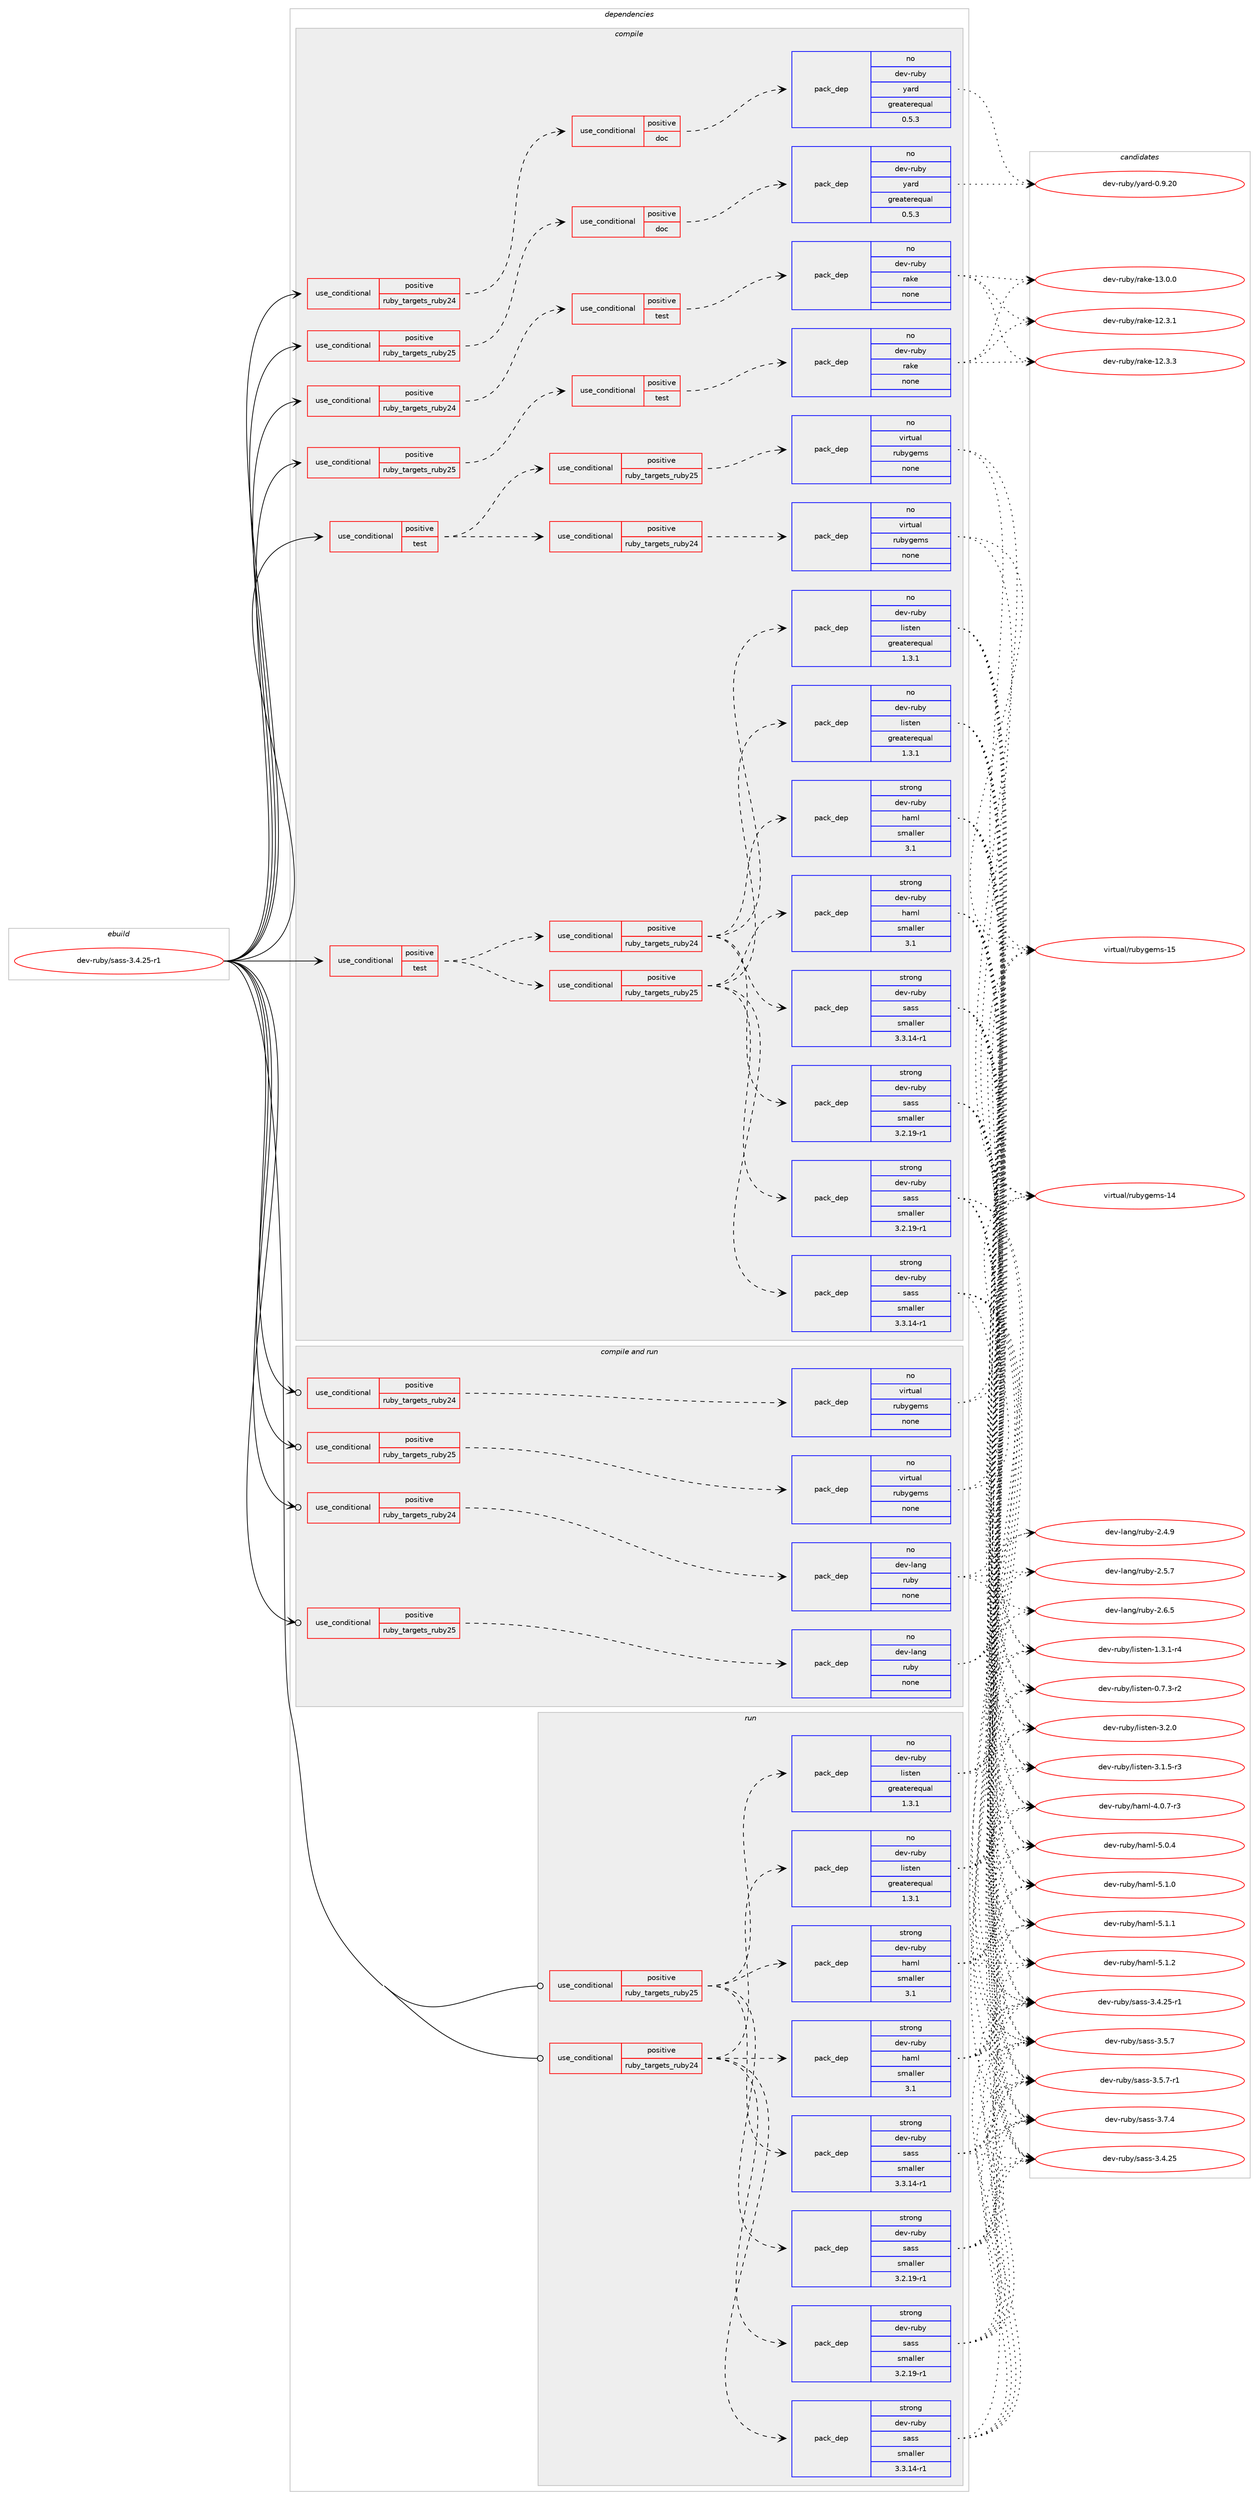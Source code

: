 digraph prolog {

# *************
# Graph options
# *************

newrank=true;
concentrate=true;
compound=true;
graph [rankdir=LR,fontname=Helvetica,fontsize=10,ranksep=1.5];#, ranksep=2.5, nodesep=0.2];
edge  [arrowhead=vee];
node  [fontname=Helvetica,fontsize=10];

# **********
# The ebuild
# **********

subgraph cluster_leftcol {
color=gray;
rank=same;
label=<<i>ebuild</i>>;
id [label="dev-ruby/sass-3.4.25-r1", color=red, width=4, href="../dev-ruby/sass-3.4.25-r1.svg"];
}

# ****************
# The dependencies
# ****************

subgraph cluster_midcol {
color=gray;
label=<<i>dependencies</i>>;
subgraph cluster_compile {
fillcolor="#eeeeee";
style=filled;
label=<<i>compile</i>>;
subgraph cond177049 {
dependency714707 [label=<<TABLE BORDER="0" CELLBORDER="1" CELLSPACING="0" CELLPADDING="4"><TR><TD ROWSPAN="3" CELLPADDING="10">use_conditional</TD></TR><TR><TD>positive</TD></TR><TR><TD>ruby_targets_ruby24</TD></TR></TABLE>>, shape=none, color=red];
subgraph cond177050 {
dependency714708 [label=<<TABLE BORDER="0" CELLBORDER="1" CELLSPACING="0" CELLPADDING="4"><TR><TD ROWSPAN="3" CELLPADDING="10">use_conditional</TD></TR><TR><TD>positive</TD></TR><TR><TD>doc</TD></TR></TABLE>>, shape=none, color=red];
subgraph pack525628 {
dependency714709 [label=<<TABLE BORDER="0" CELLBORDER="1" CELLSPACING="0" CELLPADDING="4" WIDTH="220"><TR><TD ROWSPAN="6" CELLPADDING="30">pack_dep</TD></TR><TR><TD WIDTH="110">no</TD></TR><TR><TD>dev-ruby</TD></TR><TR><TD>yard</TD></TR><TR><TD>greaterequal</TD></TR><TR><TD>0.5.3</TD></TR></TABLE>>, shape=none, color=blue];
}
dependency714708:e -> dependency714709:w [weight=20,style="dashed",arrowhead="vee"];
}
dependency714707:e -> dependency714708:w [weight=20,style="dashed",arrowhead="vee"];
}
id:e -> dependency714707:w [weight=20,style="solid",arrowhead="vee"];
subgraph cond177051 {
dependency714710 [label=<<TABLE BORDER="0" CELLBORDER="1" CELLSPACING="0" CELLPADDING="4"><TR><TD ROWSPAN="3" CELLPADDING="10">use_conditional</TD></TR><TR><TD>positive</TD></TR><TR><TD>ruby_targets_ruby24</TD></TR></TABLE>>, shape=none, color=red];
subgraph cond177052 {
dependency714711 [label=<<TABLE BORDER="0" CELLBORDER="1" CELLSPACING="0" CELLPADDING="4"><TR><TD ROWSPAN="3" CELLPADDING="10">use_conditional</TD></TR><TR><TD>positive</TD></TR><TR><TD>test</TD></TR></TABLE>>, shape=none, color=red];
subgraph pack525629 {
dependency714712 [label=<<TABLE BORDER="0" CELLBORDER="1" CELLSPACING="0" CELLPADDING="4" WIDTH="220"><TR><TD ROWSPAN="6" CELLPADDING="30">pack_dep</TD></TR><TR><TD WIDTH="110">no</TD></TR><TR><TD>dev-ruby</TD></TR><TR><TD>rake</TD></TR><TR><TD>none</TD></TR><TR><TD></TD></TR></TABLE>>, shape=none, color=blue];
}
dependency714711:e -> dependency714712:w [weight=20,style="dashed",arrowhead="vee"];
}
dependency714710:e -> dependency714711:w [weight=20,style="dashed",arrowhead="vee"];
}
id:e -> dependency714710:w [weight=20,style="solid",arrowhead="vee"];
subgraph cond177053 {
dependency714713 [label=<<TABLE BORDER="0" CELLBORDER="1" CELLSPACING="0" CELLPADDING="4"><TR><TD ROWSPAN="3" CELLPADDING="10">use_conditional</TD></TR><TR><TD>positive</TD></TR><TR><TD>ruby_targets_ruby25</TD></TR></TABLE>>, shape=none, color=red];
subgraph cond177054 {
dependency714714 [label=<<TABLE BORDER="0" CELLBORDER="1" CELLSPACING="0" CELLPADDING="4"><TR><TD ROWSPAN="3" CELLPADDING="10">use_conditional</TD></TR><TR><TD>positive</TD></TR><TR><TD>doc</TD></TR></TABLE>>, shape=none, color=red];
subgraph pack525630 {
dependency714715 [label=<<TABLE BORDER="0" CELLBORDER="1" CELLSPACING="0" CELLPADDING="4" WIDTH="220"><TR><TD ROWSPAN="6" CELLPADDING="30">pack_dep</TD></TR><TR><TD WIDTH="110">no</TD></TR><TR><TD>dev-ruby</TD></TR><TR><TD>yard</TD></TR><TR><TD>greaterequal</TD></TR><TR><TD>0.5.3</TD></TR></TABLE>>, shape=none, color=blue];
}
dependency714714:e -> dependency714715:w [weight=20,style="dashed",arrowhead="vee"];
}
dependency714713:e -> dependency714714:w [weight=20,style="dashed",arrowhead="vee"];
}
id:e -> dependency714713:w [weight=20,style="solid",arrowhead="vee"];
subgraph cond177055 {
dependency714716 [label=<<TABLE BORDER="0" CELLBORDER="1" CELLSPACING="0" CELLPADDING="4"><TR><TD ROWSPAN="3" CELLPADDING="10">use_conditional</TD></TR><TR><TD>positive</TD></TR><TR><TD>ruby_targets_ruby25</TD></TR></TABLE>>, shape=none, color=red];
subgraph cond177056 {
dependency714717 [label=<<TABLE BORDER="0" CELLBORDER="1" CELLSPACING="0" CELLPADDING="4"><TR><TD ROWSPAN="3" CELLPADDING="10">use_conditional</TD></TR><TR><TD>positive</TD></TR><TR><TD>test</TD></TR></TABLE>>, shape=none, color=red];
subgraph pack525631 {
dependency714718 [label=<<TABLE BORDER="0" CELLBORDER="1" CELLSPACING="0" CELLPADDING="4" WIDTH="220"><TR><TD ROWSPAN="6" CELLPADDING="30">pack_dep</TD></TR><TR><TD WIDTH="110">no</TD></TR><TR><TD>dev-ruby</TD></TR><TR><TD>rake</TD></TR><TR><TD>none</TD></TR><TR><TD></TD></TR></TABLE>>, shape=none, color=blue];
}
dependency714717:e -> dependency714718:w [weight=20,style="dashed",arrowhead="vee"];
}
dependency714716:e -> dependency714717:w [weight=20,style="dashed",arrowhead="vee"];
}
id:e -> dependency714716:w [weight=20,style="solid",arrowhead="vee"];
subgraph cond177057 {
dependency714719 [label=<<TABLE BORDER="0" CELLBORDER="1" CELLSPACING="0" CELLPADDING="4"><TR><TD ROWSPAN="3" CELLPADDING="10">use_conditional</TD></TR><TR><TD>positive</TD></TR><TR><TD>test</TD></TR></TABLE>>, shape=none, color=red];
subgraph cond177058 {
dependency714720 [label=<<TABLE BORDER="0" CELLBORDER="1" CELLSPACING="0" CELLPADDING="4"><TR><TD ROWSPAN="3" CELLPADDING="10">use_conditional</TD></TR><TR><TD>positive</TD></TR><TR><TD>ruby_targets_ruby24</TD></TR></TABLE>>, shape=none, color=red];
subgraph pack525632 {
dependency714721 [label=<<TABLE BORDER="0" CELLBORDER="1" CELLSPACING="0" CELLPADDING="4" WIDTH="220"><TR><TD ROWSPAN="6" CELLPADDING="30">pack_dep</TD></TR><TR><TD WIDTH="110">no</TD></TR><TR><TD>dev-ruby</TD></TR><TR><TD>listen</TD></TR><TR><TD>greaterequal</TD></TR><TR><TD>1.3.1</TD></TR></TABLE>>, shape=none, color=blue];
}
dependency714720:e -> dependency714721:w [weight=20,style="dashed",arrowhead="vee"];
subgraph pack525633 {
dependency714722 [label=<<TABLE BORDER="0" CELLBORDER="1" CELLSPACING="0" CELLPADDING="4" WIDTH="220"><TR><TD ROWSPAN="6" CELLPADDING="30">pack_dep</TD></TR><TR><TD WIDTH="110">strong</TD></TR><TR><TD>dev-ruby</TD></TR><TR><TD>haml</TD></TR><TR><TD>smaller</TD></TR><TR><TD>3.1</TD></TR></TABLE>>, shape=none, color=blue];
}
dependency714720:e -> dependency714722:w [weight=20,style="dashed",arrowhead="vee"];
subgraph pack525634 {
dependency714723 [label=<<TABLE BORDER="0" CELLBORDER="1" CELLSPACING="0" CELLPADDING="4" WIDTH="220"><TR><TD ROWSPAN="6" CELLPADDING="30">pack_dep</TD></TR><TR><TD WIDTH="110">strong</TD></TR><TR><TD>dev-ruby</TD></TR><TR><TD>sass</TD></TR><TR><TD>smaller</TD></TR><TR><TD>3.2.19-r1</TD></TR></TABLE>>, shape=none, color=blue];
}
dependency714720:e -> dependency714723:w [weight=20,style="dashed",arrowhead="vee"];
subgraph pack525635 {
dependency714724 [label=<<TABLE BORDER="0" CELLBORDER="1" CELLSPACING="0" CELLPADDING="4" WIDTH="220"><TR><TD ROWSPAN="6" CELLPADDING="30">pack_dep</TD></TR><TR><TD WIDTH="110">strong</TD></TR><TR><TD>dev-ruby</TD></TR><TR><TD>sass</TD></TR><TR><TD>smaller</TD></TR><TR><TD>3.3.14-r1</TD></TR></TABLE>>, shape=none, color=blue];
}
dependency714720:e -> dependency714724:w [weight=20,style="dashed",arrowhead="vee"];
}
dependency714719:e -> dependency714720:w [weight=20,style="dashed",arrowhead="vee"];
subgraph cond177059 {
dependency714725 [label=<<TABLE BORDER="0" CELLBORDER="1" CELLSPACING="0" CELLPADDING="4"><TR><TD ROWSPAN="3" CELLPADDING="10">use_conditional</TD></TR><TR><TD>positive</TD></TR><TR><TD>ruby_targets_ruby25</TD></TR></TABLE>>, shape=none, color=red];
subgraph pack525636 {
dependency714726 [label=<<TABLE BORDER="0" CELLBORDER="1" CELLSPACING="0" CELLPADDING="4" WIDTH="220"><TR><TD ROWSPAN="6" CELLPADDING="30">pack_dep</TD></TR><TR><TD WIDTH="110">no</TD></TR><TR><TD>dev-ruby</TD></TR><TR><TD>listen</TD></TR><TR><TD>greaterequal</TD></TR><TR><TD>1.3.1</TD></TR></TABLE>>, shape=none, color=blue];
}
dependency714725:e -> dependency714726:w [weight=20,style="dashed",arrowhead="vee"];
subgraph pack525637 {
dependency714727 [label=<<TABLE BORDER="0" CELLBORDER="1" CELLSPACING="0" CELLPADDING="4" WIDTH="220"><TR><TD ROWSPAN="6" CELLPADDING="30">pack_dep</TD></TR><TR><TD WIDTH="110">strong</TD></TR><TR><TD>dev-ruby</TD></TR><TR><TD>haml</TD></TR><TR><TD>smaller</TD></TR><TR><TD>3.1</TD></TR></TABLE>>, shape=none, color=blue];
}
dependency714725:e -> dependency714727:w [weight=20,style="dashed",arrowhead="vee"];
subgraph pack525638 {
dependency714728 [label=<<TABLE BORDER="0" CELLBORDER="1" CELLSPACING="0" CELLPADDING="4" WIDTH="220"><TR><TD ROWSPAN="6" CELLPADDING="30">pack_dep</TD></TR><TR><TD WIDTH="110">strong</TD></TR><TR><TD>dev-ruby</TD></TR><TR><TD>sass</TD></TR><TR><TD>smaller</TD></TR><TR><TD>3.2.19-r1</TD></TR></TABLE>>, shape=none, color=blue];
}
dependency714725:e -> dependency714728:w [weight=20,style="dashed",arrowhead="vee"];
subgraph pack525639 {
dependency714729 [label=<<TABLE BORDER="0" CELLBORDER="1" CELLSPACING="0" CELLPADDING="4" WIDTH="220"><TR><TD ROWSPAN="6" CELLPADDING="30">pack_dep</TD></TR><TR><TD WIDTH="110">strong</TD></TR><TR><TD>dev-ruby</TD></TR><TR><TD>sass</TD></TR><TR><TD>smaller</TD></TR><TR><TD>3.3.14-r1</TD></TR></TABLE>>, shape=none, color=blue];
}
dependency714725:e -> dependency714729:w [weight=20,style="dashed",arrowhead="vee"];
}
dependency714719:e -> dependency714725:w [weight=20,style="dashed",arrowhead="vee"];
}
id:e -> dependency714719:w [weight=20,style="solid",arrowhead="vee"];
subgraph cond177060 {
dependency714730 [label=<<TABLE BORDER="0" CELLBORDER="1" CELLSPACING="0" CELLPADDING="4"><TR><TD ROWSPAN="3" CELLPADDING="10">use_conditional</TD></TR><TR><TD>positive</TD></TR><TR><TD>test</TD></TR></TABLE>>, shape=none, color=red];
subgraph cond177061 {
dependency714731 [label=<<TABLE BORDER="0" CELLBORDER="1" CELLSPACING="0" CELLPADDING="4"><TR><TD ROWSPAN="3" CELLPADDING="10">use_conditional</TD></TR><TR><TD>positive</TD></TR><TR><TD>ruby_targets_ruby24</TD></TR></TABLE>>, shape=none, color=red];
subgraph pack525640 {
dependency714732 [label=<<TABLE BORDER="0" CELLBORDER="1" CELLSPACING="0" CELLPADDING="4" WIDTH="220"><TR><TD ROWSPAN="6" CELLPADDING="30">pack_dep</TD></TR><TR><TD WIDTH="110">no</TD></TR><TR><TD>virtual</TD></TR><TR><TD>rubygems</TD></TR><TR><TD>none</TD></TR><TR><TD></TD></TR></TABLE>>, shape=none, color=blue];
}
dependency714731:e -> dependency714732:w [weight=20,style="dashed",arrowhead="vee"];
}
dependency714730:e -> dependency714731:w [weight=20,style="dashed",arrowhead="vee"];
subgraph cond177062 {
dependency714733 [label=<<TABLE BORDER="0" CELLBORDER="1" CELLSPACING="0" CELLPADDING="4"><TR><TD ROWSPAN="3" CELLPADDING="10">use_conditional</TD></TR><TR><TD>positive</TD></TR><TR><TD>ruby_targets_ruby25</TD></TR></TABLE>>, shape=none, color=red];
subgraph pack525641 {
dependency714734 [label=<<TABLE BORDER="0" CELLBORDER="1" CELLSPACING="0" CELLPADDING="4" WIDTH="220"><TR><TD ROWSPAN="6" CELLPADDING="30">pack_dep</TD></TR><TR><TD WIDTH="110">no</TD></TR><TR><TD>virtual</TD></TR><TR><TD>rubygems</TD></TR><TR><TD>none</TD></TR><TR><TD></TD></TR></TABLE>>, shape=none, color=blue];
}
dependency714733:e -> dependency714734:w [weight=20,style="dashed",arrowhead="vee"];
}
dependency714730:e -> dependency714733:w [weight=20,style="dashed",arrowhead="vee"];
}
id:e -> dependency714730:w [weight=20,style="solid",arrowhead="vee"];
}
subgraph cluster_compileandrun {
fillcolor="#eeeeee";
style=filled;
label=<<i>compile and run</i>>;
subgraph cond177063 {
dependency714735 [label=<<TABLE BORDER="0" CELLBORDER="1" CELLSPACING="0" CELLPADDING="4"><TR><TD ROWSPAN="3" CELLPADDING="10">use_conditional</TD></TR><TR><TD>positive</TD></TR><TR><TD>ruby_targets_ruby24</TD></TR></TABLE>>, shape=none, color=red];
subgraph pack525642 {
dependency714736 [label=<<TABLE BORDER="0" CELLBORDER="1" CELLSPACING="0" CELLPADDING="4" WIDTH="220"><TR><TD ROWSPAN="6" CELLPADDING="30">pack_dep</TD></TR><TR><TD WIDTH="110">no</TD></TR><TR><TD>dev-lang</TD></TR><TR><TD>ruby</TD></TR><TR><TD>none</TD></TR><TR><TD></TD></TR></TABLE>>, shape=none, color=blue];
}
dependency714735:e -> dependency714736:w [weight=20,style="dashed",arrowhead="vee"];
}
id:e -> dependency714735:w [weight=20,style="solid",arrowhead="odotvee"];
subgraph cond177064 {
dependency714737 [label=<<TABLE BORDER="0" CELLBORDER="1" CELLSPACING="0" CELLPADDING="4"><TR><TD ROWSPAN="3" CELLPADDING="10">use_conditional</TD></TR><TR><TD>positive</TD></TR><TR><TD>ruby_targets_ruby24</TD></TR></TABLE>>, shape=none, color=red];
subgraph pack525643 {
dependency714738 [label=<<TABLE BORDER="0" CELLBORDER="1" CELLSPACING="0" CELLPADDING="4" WIDTH="220"><TR><TD ROWSPAN="6" CELLPADDING="30">pack_dep</TD></TR><TR><TD WIDTH="110">no</TD></TR><TR><TD>virtual</TD></TR><TR><TD>rubygems</TD></TR><TR><TD>none</TD></TR><TR><TD></TD></TR></TABLE>>, shape=none, color=blue];
}
dependency714737:e -> dependency714738:w [weight=20,style="dashed",arrowhead="vee"];
}
id:e -> dependency714737:w [weight=20,style="solid",arrowhead="odotvee"];
subgraph cond177065 {
dependency714739 [label=<<TABLE BORDER="0" CELLBORDER="1" CELLSPACING="0" CELLPADDING="4"><TR><TD ROWSPAN="3" CELLPADDING="10">use_conditional</TD></TR><TR><TD>positive</TD></TR><TR><TD>ruby_targets_ruby25</TD></TR></TABLE>>, shape=none, color=red];
subgraph pack525644 {
dependency714740 [label=<<TABLE BORDER="0" CELLBORDER="1" CELLSPACING="0" CELLPADDING="4" WIDTH="220"><TR><TD ROWSPAN="6" CELLPADDING="30">pack_dep</TD></TR><TR><TD WIDTH="110">no</TD></TR><TR><TD>dev-lang</TD></TR><TR><TD>ruby</TD></TR><TR><TD>none</TD></TR><TR><TD></TD></TR></TABLE>>, shape=none, color=blue];
}
dependency714739:e -> dependency714740:w [weight=20,style="dashed",arrowhead="vee"];
}
id:e -> dependency714739:w [weight=20,style="solid",arrowhead="odotvee"];
subgraph cond177066 {
dependency714741 [label=<<TABLE BORDER="0" CELLBORDER="1" CELLSPACING="0" CELLPADDING="4"><TR><TD ROWSPAN="3" CELLPADDING="10">use_conditional</TD></TR><TR><TD>positive</TD></TR><TR><TD>ruby_targets_ruby25</TD></TR></TABLE>>, shape=none, color=red];
subgraph pack525645 {
dependency714742 [label=<<TABLE BORDER="0" CELLBORDER="1" CELLSPACING="0" CELLPADDING="4" WIDTH="220"><TR><TD ROWSPAN="6" CELLPADDING="30">pack_dep</TD></TR><TR><TD WIDTH="110">no</TD></TR><TR><TD>virtual</TD></TR><TR><TD>rubygems</TD></TR><TR><TD>none</TD></TR><TR><TD></TD></TR></TABLE>>, shape=none, color=blue];
}
dependency714741:e -> dependency714742:w [weight=20,style="dashed",arrowhead="vee"];
}
id:e -> dependency714741:w [weight=20,style="solid",arrowhead="odotvee"];
}
subgraph cluster_run {
fillcolor="#eeeeee";
style=filled;
label=<<i>run</i>>;
subgraph cond177067 {
dependency714743 [label=<<TABLE BORDER="0" CELLBORDER="1" CELLSPACING="0" CELLPADDING="4"><TR><TD ROWSPAN="3" CELLPADDING="10">use_conditional</TD></TR><TR><TD>positive</TD></TR><TR><TD>ruby_targets_ruby24</TD></TR></TABLE>>, shape=none, color=red];
subgraph pack525646 {
dependency714744 [label=<<TABLE BORDER="0" CELLBORDER="1" CELLSPACING="0" CELLPADDING="4" WIDTH="220"><TR><TD ROWSPAN="6" CELLPADDING="30">pack_dep</TD></TR><TR><TD WIDTH="110">no</TD></TR><TR><TD>dev-ruby</TD></TR><TR><TD>listen</TD></TR><TR><TD>greaterequal</TD></TR><TR><TD>1.3.1</TD></TR></TABLE>>, shape=none, color=blue];
}
dependency714743:e -> dependency714744:w [weight=20,style="dashed",arrowhead="vee"];
subgraph pack525647 {
dependency714745 [label=<<TABLE BORDER="0" CELLBORDER="1" CELLSPACING="0" CELLPADDING="4" WIDTH="220"><TR><TD ROWSPAN="6" CELLPADDING="30">pack_dep</TD></TR><TR><TD WIDTH="110">strong</TD></TR><TR><TD>dev-ruby</TD></TR><TR><TD>haml</TD></TR><TR><TD>smaller</TD></TR><TR><TD>3.1</TD></TR></TABLE>>, shape=none, color=blue];
}
dependency714743:e -> dependency714745:w [weight=20,style="dashed",arrowhead="vee"];
subgraph pack525648 {
dependency714746 [label=<<TABLE BORDER="0" CELLBORDER="1" CELLSPACING="0" CELLPADDING="4" WIDTH="220"><TR><TD ROWSPAN="6" CELLPADDING="30">pack_dep</TD></TR><TR><TD WIDTH="110">strong</TD></TR><TR><TD>dev-ruby</TD></TR><TR><TD>sass</TD></TR><TR><TD>smaller</TD></TR><TR><TD>3.2.19-r1</TD></TR></TABLE>>, shape=none, color=blue];
}
dependency714743:e -> dependency714746:w [weight=20,style="dashed",arrowhead="vee"];
subgraph pack525649 {
dependency714747 [label=<<TABLE BORDER="0" CELLBORDER="1" CELLSPACING="0" CELLPADDING="4" WIDTH="220"><TR><TD ROWSPAN="6" CELLPADDING="30">pack_dep</TD></TR><TR><TD WIDTH="110">strong</TD></TR><TR><TD>dev-ruby</TD></TR><TR><TD>sass</TD></TR><TR><TD>smaller</TD></TR><TR><TD>3.3.14-r1</TD></TR></TABLE>>, shape=none, color=blue];
}
dependency714743:e -> dependency714747:w [weight=20,style="dashed",arrowhead="vee"];
}
id:e -> dependency714743:w [weight=20,style="solid",arrowhead="odot"];
subgraph cond177068 {
dependency714748 [label=<<TABLE BORDER="0" CELLBORDER="1" CELLSPACING="0" CELLPADDING="4"><TR><TD ROWSPAN="3" CELLPADDING="10">use_conditional</TD></TR><TR><TD>positive</TD></TR><TR><TD>ruby_targets_ruby25</TD></TR></TABLE>>, shape=none, color=red];
subgraph pack525650 {
dependency714749 [label=<<TABLE BORDER="0" CELLBORDER="1" CELLSPACING="0" CELLPADDING="4" WIDTH="220"><TR><TD ROWSPAN="6" CELLPADDING="30">pack_dep</TD></TR><TR><TD WIDTH="110">no</TD></TR><TR><TD>dev-ruby</TD></TR><TR><TD>listen</TD></TR><TR><TD>greaterequal</TD></TR><TR><TD>1.3.1</TD></TR></TABLE>>, shape=none, color=blue];
}
dependency714748:e -> dependency714749:w [weight=20,style="dashed",arrowhead="vee"];
subgraph pack525651 {
dependency714750 [label=<<TABLE BORDER="0" CELLBORDER="1" CELLSPACING="0" CELLPADDING="4" WIDTH="220"><TR><TD ROWSPAN="6" CELLPADDING="30">pack_dep</TD></TR><TR><TD WIDTH="110">strong</TD></TR><TR><TD>dev-ruby</TD></TR><TR><TD>haml</TD></TR><TR><TD>smaller</TD></TR><TR><TD>3.1</TD></TR></TABLE>>, shape=none, color=blue];
}
dependency714748:e -> dependency714750:w [weight=20,style="dashed",arrowhead="vee"];
subgraph pack525652 {
dependency714751 [label=<<TABLE BORDER="0" CELLBORDER="1" CELLSPACING="0" CELLPADDING="4" WIDTH="220"><TR><TD ROWSPAN="6" CELLPADDING="30">pack_dep</TD></TR><TR><TD WIDTH="110">strong</TD></TR><TR><TD>dev-ruby</TD></TR><TR><TD>sass</TD></TR><TR><TD>smaller</TD></TR><TR><TD>3.2.19-r1</TD></TR></TABLE>>, shape=none, color=blue];
}
dependency714748:e -> dependency714751:w [weight=20,style="dashed",arrowhead="vee"];
subgraph pack525653 {
dependency714752 [label=<<TABLE BORDER="0" CELLBORDER="1" CELLSPACING="0" CELLPADDING="4" WIDTH="220"><TR><TD ROWSPAN="6" CELLPADDING="30">pack_dep</TD></TR><TR><TD WIDTH="110">strong</TD></TR><TR><TD>dev-ruby</TD></TR><TR><TD>sass</TD></TR><TR><TD>smaller</TD></TR><TR><TD>3.3.14-r1</TD></TR></TABLE>>, shape=none, color=blue];
}
dependency714748:e -> dependency714752:w [weight=20,style="dashed",arrowhead="vee"];
}
id:e -> dependency714748:w [weight=20,style="solid",arrowhead="odot"];
}
}

# **************
# The candidates
# **************

subgraph cluster_choices {
rank=same;
color=gray;
label=<<i>candidates</i>>;

subgraph choice525628 {
color=black;
nodesep=1;
choice1001011184511411798121471219711410045484657465048 [label="dev-ruby/yard-0.9.20", color=red, width=4,href="../dev-ruby/yard-0.9.20.svg"];
dependency714709:e -> choice1001011184511411798121471219711410045484657465048:w [style=dotted,weight="100"];
}
subgraph choice525629 {
color=black;
nodesep=1;
choice1001011184511411798121471149710710145495046514649 [label="dev-ruby/rake-12.3.1", color=red, width=4,href="../dev-ruby/rake-12.3.1.svg"];
choice1001011184511411798121471149710710145495046514651 [label="dev-ruby/rake-12.3.3", color=red, width=4,href="../dev-ruby/rake-12.3.3.svg"];
choice1001011184511411798121471149710710145495146484648 [label="dev-ruby/rake-13.0.0", color=red, width=4,href="../dev-ruby/rake-13.0.0.svg"];
dependency714712:e -> choice1001011184511411798121471149710710145495046514649:w [style=dotted,weight="100"];
dependency714712:e -> choice1001011184511411798121471149710710145495046514651:w [style=dotted,weight="100"];
dependency714712:e -> choice1001011184511411798121471149710710145495146484648:w [style=dotted,weight="100"];
}
subgraph choice525630 {
color=black;
nodesep=1;
choice1001011184511411798121471219711410045484657465048 [label="dev-ruby/yard-0.9.20", color=red, width=4,href="../dev-ruby/yard-0.9.20.svg"];
dependency714715:e -> choice1001011184511411798121471219711410045484657465048:w [style=dotted,weight="100"];
}
subgraph choice525631 {
color=black;
nodesep=1;
choice1001011184511411798121471149710710145495046514649 [label="dev-ruby/rake-12.3.1", color=red, width=4,href="../dev-ruby/rake-12.3.1.svg"];
choice1001011184511411798121471149710710145495046514651 [label="dev-ruby/rake-12.3.3", color=red, width=4,href="../dev-ruby/rake-12.3.3.svg"];
choice1001011184511411798121471149710710145495146484648 [label="dev-ruby/rake-13.0.0", color=red, width=4,href="../dev-ruby/rake-13.0.0.svg"];
dependency714718:e -> choice1001011184511411798121471149710710145495046514649:w [style=dotted,weight="100"];
dependency714718:e -> choice1001011184511411798121471149710710145495046514651:w [style=dotted,weight="100"];
dependency714718:e -> choice1001011184511411798121471149710710145495146484648:w [style=dotted,weight="100"];
}
subgraph choice525632 {
color=black;
nodesep=1;
choice1001011184511411798121471081051151161011104548465546514511450 [label="dev-ruby/listen-0.7.3-r2", color=red, width=4,href="../dev-ruby/listen-0.7.3-r2.svg"];
choice1001011184511411798121471081051151161011104549465146494511452 [label="dev-ruby/listen-1.3.1-r4", color=red, width=4,href="../dev-ruby/listen-1.3.1-r4.svg"];
choice1001011184511411798121471081051151161011104551464946534511451 [label="dev-ruby/listen-3.1.5-r3", color=red, width=4,href="../dev-ruby/listen-3.1.5-r3.svg"];
choice100101118451141179812147108105115116101110455146504648 [label="dev-ruby/listen-3.2.0", color=red, width=4,href="../dev-ruby/listen-3.2.0.svg"];
dependency714721:e -> choice1001011184511411798121471081051151161011104548465546514511450:w [style=dotted,weight="100"];
dependency714721:e -> choice1001011184511411798121471081051151161011104549465146494511452:w [style=dotted,weight="100"];
dependency714721:e -> choice1001011184511411798121471081051151161011104551464946534511451:w [style=dotted,weight="100"];
dependency714721:e -> choice100101118451141179812147108105115116101110455146504648:w [style=dotted,weight="100"];
}
subgraph choice525633 {
color=black;
nodesep=1;
choice100101118451141179812147104971091084552464846554511451 [label="dev-ruby/haml-4.0.7-r3", color=red, width=4,href="../dev-ruby/haml-4.0.7-r3.svg"];
choice10010111845114117981214710497109108455346484652 [label="dev-ruby/haml-5.0.4", color=red, width=4,href="../dev-ruby/haml-5.0.4.svg"];
choice10010111845114117981214710497109108455346494648 [label="dev-ruby/haml-5.1.0", color=red, width=4,href="../dev-ruby/haml-5.1.0.svg"];
choice10010111845114117981214710497109108455346494649 [label="dev-ruby/haml-5.1.1", color=red, width=4,href="../dev-ruby/haml-5.1.1.svg"];
choice10010111845114117981214710497109108455346494650 [label="dev-ruby/haml-5.1.2", color=red, width=4,href="../dev-ruby/haml-5.1.2.svg"];
dependency714722:e -> choice100101118451141179812147104971091084552464846554511451:w [style=dotted,weight="100"];
dependency714722:e -> choice10010111845114117981214710497109108455346484652:w [style=dotted,weight="100"];
dependency714722:e -> choice10010111845114117981214710497109108455346494648:w [style=dotted,weight="100"];
dependency714722:e -> choice10010111845114117981214710497109108455346494649:w [style=dotted,weight="100"];
dependency714722:e -> choice10010111845114117981214710497109108455346494650:w [style=dotted,weight="100"];
}
subgraph choice525634 {
color=black;
nodesep=1;
choice1001011184511411798121471159711511545514652465053 [label="dev-ruby/sass-3.4.25", color=red, width=4,href="../dev-ruby/sass-3.4.25.svg"];
choice10010111845114117981214711597115115455146524650534511449 [label="dev-ruby/sass-3.4.25-r1", color=red, width=4,href="../dev-ruby/sass-3.4.25-r1.svg"];
choice10010111845114117981214711597115115455146534655 [label="dev-ruby/sass-3.5.7", color=red, width=4,href="../dev-ruby/sass-3.5.7.svg"];
choice100101118451141179812147115971151154551465346554511449 [label="dev-ruby/sass-3.5.7-r1", color=red, width=4,href="../dev-ruby/sass-3.5.7-r1.svg"];
choice10010111845114117981214711597115115455146554652 [label="dev-ruby/sass-3.7.4", color=red, width=4,href="../dev-ruby/sass-3.7.4.svg"];
dependency714723:e -> choice1001011184511411798121471159711511545514652465053:w [style=dotted,weight="100"];
dependency714723:e -> choice10010111845114117981214711597115115455146524650534511449:w [style=dotted,weight="100"];
dependency714723:e -> choice10010111845114117981214711597115115455146534655:w [style=dotted,weight="100"];
dependency714723:e -> choice100101118451141179812147115971151154551465346554511449:w [style=dotted,weight="100"];
dependency714723:e -> choice10010111845114117981214711597115115455146554652:w [style=dotted,weight="100"];
}
subgraph choice525635 {
color=black;
nodesep=1;
choice1001011184511411798121471159711511545514652465053 [label="dev-ruby/sass-3.4.25", color=red, width=4,href="../dev-ruby/sass-3.4.25.svg"];
choice10010111845114117981214711597115115455146524650534511449 [label="dev-ruby/sass-3.4.25-r1", color=red, width=4,href="../dev-ruby/sass-3.4.25-r1.svg"];
choice10010111845114117981214711597115115455146534655 [label="dev-ruby/sass-3.5.7", color=red, width=4,href="../dev-ruby/sass-3.5.7.svg"];
choice100101118451141179812147115971151154551465346554511449 [label="dev-ruby/sass-3.5.7-r1", color=red, width=4,href="../dev-ruby/sass-3.5.7-r1.svg"];
choice10010111845114117981214711597115115455146554652 [label="dev-ruby/sass-3.7.4", color=red, width=4,href="../dev-ruby/sass-3.7.4.svg"];
dependency714724:e -> choice1001011184511411798121471159711511545514652465053:w [style=dotted,weight="100"];
dependency714724:e -> choice10010111845114117981214711597115115455146524650534511449:w [style=dotted,weight="100"];
dependency714724:e -> choice10010111845114117981214711597115115455146534655:w [style=dotted,weight="100"];
dependency714724:e -> choice100101118451141179812147115971151154551465346554511449:w [style=dotted,weight="100"];
dependency714724:e -> choice10010111845114117981214711597115115455146554652:w [style=dotted,weight="100"];
}
subgraph choice525636 {
color=black;
nodesep=1;
choice1001011184511411798121471081051151161011104548465546514511450 [label="dev-ruby/listen-0.7.3-r2", color=red, width=4,href="../dev-ruby/listen-0.7.3-r2.svg"];
choice1001011184511411798121471081051151161011104549465146494511452 [label="dev-ruby/listen-1.3.1-r4", color=red, width=4,href="../dev-ruby/listen-1.3.1-r4.svg"];
choice1001011184511411798121471081051151161011104551464946534511451 [label="dev-ruby/listen-3.1.5-r3", color=red, width=4,href="../dev-ruby/listen-3.1.5-r3.svg"];
choice100101118451141179812147108105115116101110455146504648 [label="dev-ruby/listen-3.2.0", color=red, width=4,href="../dev-ruby/listen-3.2.0.svg"];
dependency714726:e -> choice1001011184511411798121471081051151161011104548465546514511450:w [style=dotted,weight="100"];
dependency714726:e -> choice1001011184511411798121471081051151161011104549465146494511452:w [style=dotted,weight="100"];
dependency714726:e -> choice1001011184511411798121471081051151161011104551464946534511451:w [style=dotted,weight="100"];
dependency714726:e -> choice100101118451141179812147108105115116101110455146504648:w [style=dotted,weight="100"];
}
subgraph choice525637 {
color=black;
nodesep=1;
choice100101118451141179812147104971091084552464846554511451 [label="dev-ruby/haml-4.0.7-r3", color=red, width=4,href="../dev-ruby/haml-4.0.7-r3.svg"];
choice10010111845114117981214710497109108455346484652 [label="dev-ruby/haml-5.0.4", color=red, width=4,href="../dev-ruby/haml-5.0.4.svg"];
choice10010111845114117981214710497109108455346494648 [label="dev-ruby/haml-5.1.0", color=red, width=4,href="../dev-ruby/haml-5.1.0.svg"];
choice10010111845114117981214710497109108455346494649 [label="dev-ruby/haml-5.1.1", color=red, width=4,href="../dev-ruby/haml-5.1.1.svg"];
choice10010111845114117981214710497109108455346494650 [label="dev-ruby/haml-5.1.2", color=red, width=4,href="../dev-ruby/haml-5.1.2.svg"];
dependency714727:e -> choice100101118451141179812147104971091084552464846554511451:w [style=dotted,weight="100"];
dependency714727:e -> choice10010111845114117981214710497109108455346484652:w [style=dotted,weight="100"];
dependency714727:e -> choice10010111845114117981214710497109108455346494648:w [style=dotted,weight="100"];
dependency714727:e -> choice10010111845114117981214710497109108455346494649:w [style=dotted,weight="100"];
dependency714727:e -> choice10010111845114117981214710497109108455346494650:w [style=dotted,weight="100"];
}
subgraph choice525638 {
color=black;
nodesep=1;
choice1001011184511411798121471159711511545514652465053 [label="dev-ruby/sass-3.4.25", color=red, width=4,href="../dev-ruby/sass-3.4.25.svg"];
choice10010111845114117981214711597115115455146524650534511449 [label="dev-ruby/sass-3.4.25-r1", color=red, width=4,href="../dev-ruby/sass-3.4.25-r1.svg"];
choice10010111845114117981214711597115115455146534655 [label="dev-ruby/sass-3.5.7", color=red, width=4,href="../dev-ruby/sass-3.5.7.svg"];
choice100101118451141179812147115971151154551465346554511449 [label="dev-ruby/sass-3.5.7-r1", color=red, width=4,href="../dev-ruby/sass-3.5.7-r1.svg"];
choice10010111845114117981214711597115115455146554652 [label="dev-ruby/sass-3.7.4", color=red, width=4,href="../dev-ruby/sass-3.7.4.svg"];
dependency714728:e -> choice1001011184511411798121471159711511545514652465053:w [style=dotted,weight="100"];
dependency714728:e -> choice10010111845114117981214711597115115455146524650534511449:w [style=dotted,weight="100"];
dependency714728:e -> choice10010111845114117981214711597115115455146534655:w [style=dotted,weight="100"];
dependency714728:e -> choice100101118451141179812147115971151154551465346554511449:w [style=dotted,weight="100"];
dependency714728:e -> choice10010111845114117981214711597115115455146554652:w [style=dotted,weight="100"];
}
subgraph choice525639 {
color=black;
nodesep=1;
choice1001011184511411798121471159711511545514652465053 [label="dev-ruby/sass-3.4.25", color=red, width=4,href="../dev-ruby/sass-3.4.25.svg"];
choice10010111845114117981214711597115115455146524650534511449 [label="dev-ruby/sass-3.4.25-r1", color=red, width=4,href="../dev-ruby/sass-3.4.25-r1.svg"];
choice10010111845114117981214711597115115455146534655 [label="dev-ruby/sass-3.5.7", color=red, width=4,href="../dev-ruby/sass-3.5.7.svg"];
choice100101118451141179812147115971151154551465346554511449 [label="dev-ruby/sass-3.5.7-r1", color=red, width=4,href="../dev-ruby/sass-3.5.7-r1.svg"];
choice10010111845114117981214711597115115455146554652 [label="dev-ruby/sass-3.7.4", color=red, width=4,href="../dev-ruby/sass-3.7.4.svg"];
dependency714729:e -> choice1001011184511411798121471159711511545514652465053:w [style=dotted,weight="100"];
dependency714729:e -> choice10010111845114117981214711597115115455146524650534511449:w [style=dotted,weight="100"];
dependency714729:e -> choice10010111845114117981214711597115115455146534655:w [style=dotted,weight="100"];
dependency714729:e -> choice100101118451141179812147115971151154551465346554511449:w [style=dotted,weight="100"];
dependency714729:e -> choice10010111845114117981214711597115115455146554652:w [style=dotted,weight="100"];
}
subgraph choice525640 {
color=black;
nodesep=1;
choice118105114116117971084711411798121103101109115454952 [label="virtual/rubygems-14", color=red, width=4,href="../virtual/rubygems-14.svg"];
choice118105114116117971084711411798121103101109115454953 [label="virtual/rubygems-15", color=red, width=4,href="../virtual/rubygems-15.svg"];
dependency714732:e -> choice118105114116117971084711411798121103101109115454952:w [style=dotted,weight="100"];
dependency714732:e -> choice118105114116117971084711411798121103101109115454953:w [style=dotted,weight="100"];
}
subgraph choice525641 {
color=black;
nodesep=1;
choice118105114116117971084711411798121103101109115454952 [label="virtual/rubygems-14", color=red, width=4,href="../virtual/rubygems-14.svg"];
choice118105114116117971084711411798121103101109115454953 [label="virtual/rubygems-15", color=red, width=4,href="../virtual/rubygems-15.svg"];
dependency714734:e -> choice118105114116117971084711411798121103101109115454952:w [style=dotted,weight="100"];
dependency714734:e -> choice118105114116117971084711411798121103101109115454953:w [style=dotted,weight="100"];
}
subgraph choice525642 {
color=black;
nodesep=1;
choice10010111845108971101034711411798121455046524657 [label="dev-lang/ruby-2.4.9", color=red, width=4,href="../dev-lang/ruby-2.4.9.svg"];
choice10010111845108971101034711411798121455046534655 [label="dev-lang/ruby-2.5.7", color=red, width=4,href="../dev-lang/ruby-2.5.7.svg"];
choice10010111845108971101034711411798121455046544653 [label="dev-lang/ruby-2.6.5", color=red, width=4,href="../dev-lang/ruby-2.6.5.svg"];
dependency714736:e -> choice10010111845108971101034711411798121455046524657:w [style=dotted,weight="100"];
dependency714736:e -> choice10010111845108971101034711411798121455046534655:w [style=dotted,weight="100"];
dependency714736:e -> choice10010111845108971101034711411798121455046544653:w [style=dotted,weight="100"];
}
subgraph choice525643 {
color=black;
nodesep=1;
choice118105114116117971084711411798121103101109115454952 [label="virtual/rubygems-14", color=red, width=4,href="../virtual/rubygems-14.svg"];
choice118105114116117971084711411798121103101109115454953 [label="virtual/rubygems-15", color=red, width=4,href="../virtual/rubygems-15.svg"];
dependency714738:e -> choice118105114116117971084711411798121103101109115454952:w [style=dotted,weight="100"];
dependency714738:e -> choice118105114116117971084711411798121103101109115454953:w [style=dotted,weight="100"];
}
subgraph choice525644 {
color=black;
nodesep=1;
choice10010111845108971101034711411798121455046524657 [label="dev-lang/ruby-2.4.9", color=red, width=4,href="../dev-lang/ruby-2.4.9.svg"];
choice10010111845108971101034711411798121455046534655 [label="dev-lang/ruby-2.5.7", color=red, width=4,href="../dev-lang/ruby-2.5.7.svg"];
choice10010111845108971101034711411798121455046544653 [label="dev-lang/ruby-2.6.5", color=red, width=4,href="../dev-lang/ruby-2.6.5.svg"];
dependency714740:e -> choice10010111845108971101034711411798121455046524657:w [style=dotted,weight="100"];
dependency714740:e -> choice10010111845108971101034711411798121455046534655:w [style=dotted,weight="100"];
dependency714740:e -> choice10010111845108971101034711411798121455046544653:w [style=dotted,weight="100"];
}
subgraph choice525645 {
color=black;
nodesep=1;
choice118105114116117971084711411798121103101109115454952 [label="virtual/rubygems-14", color=red, width=4,href="../virtual/rubygems-14.svg"];
choice118105114116117971084711411798121103101109115454953 [label="virtual/rubygems-15", color=red, width=4,href="../virtual/rubygems-15.svg"];
dependency714742:e -> choice118105114116117971084711411798121103101109115454952:w [style=dotted,weight="100"];
dependency714742:e -> choice118105114116117971084711411798121103101109115454953:w [style=dotted,weight="100"];
}
subgraph choice525646 {
color=black;
nodesep=1;
choice1001011184511411798121471081051151161011104548465546514511450 [label="dev-ruby/listen-0.7.3-r2", color=red, width=4,href="../dev-ruby/listen-0.7.3-r2.svg"];
choice1001011184511411798121471081051151161011104549465146494511452 [label="dev-ruby/listen-1.3.1-r4", color=red, width=4,href="../dev-ruby/listen-1.3.1-r4.svg"];
choice1001011184511411798121471081051151161011104551464946534511451 [label="dev-ruby/listen-3.1.5-r3", color=red, width=4,href="../dev-ruby/listen-3.1.5-r3.svg"];
choice100101118451141179812147108105115116101110455146504648 [label="dev-ruby/listen-3.2.0", color=red, width=4,href="../dev-ruby/listen-3.2.0.svg"];
dependency714744:e -> choice1001011184511411798121471081051151161011104548465546514511450:w [style=dotted,weight="100"];
dependency714744:e -> choice1001011184511411798121471081051151161011104549465146494511452:w [style=dotted,weight="100"];
dependency714744:e -> choice1001011184511411798121471081051151161011104551464946534511451:w [style=dotted,weight="100"];
dependency714744:e -> choice100101118451141179812147108105115116101110455146504648:w [style=dotted,weight="100"];
}
subgraph choice525647 {
color=black;
nodesep=1;
choice100101118451141179812147104971091084552464846554511451 [label="dev-ruby/haml-4.0.7-r3", color=red, width=4,href="../dev-ruby/haml-4.0.7-r3.svg"];
choice10010111845114117981214710497109108455346484652 [label="dev-ruby/haml-5.0.4", color=red, width=4,href="../dev-ruby/haml-5.0.4.svg"];
choice10010111845114117981214710497109108455346494648 [label="dev-ruby/haml-5.1.0", color=red, width=4,href="../dev-ruby/haml-5.1.0.svg"];
choice10010111845114117981214710497109108455346494649 [label="dev-ruby/haml-5.1.1", color=red, width=4,href="../dev-ruby/haml-5.1.1.svg"];
choice10010111845114117981214710497109108455346494650 [label="dev-ruby/haml-5.1.2", color=red, width=4,href="../dev-ruby/haml-5.1.2.svg"];
dependency714745:e -> choice100101118451141179812147104971091084552464846554511451:w [style=dotted,weight="100"];
dependency714745:e -> choice10010111845114117981214710497109108455346484652:w [style=dotted,weight="100"];
dependency714745:e -> choice10010111845114117981214710497109108455346494648:w [style=dotted,weight="100"];
dependency714745:e -> choice10010111845114117981214710497109108455346494649:w [style=dotted,weight="100"];
dependency714745:e -> choice10010111845114117981214710497109108455346494650:w [style=dotted,weight="100"];
}
subgraph choice525648 {
color=black;
nodesep=1;
choice1001011184511411798121471159711511545514652465053 [label="dev-ruby/sass-3.4.25", color=red, width=4,href="../dev-ruby/sass-3.4.25.svg"];
choice10010111845114117981214711597115115455146524650534511449 [label="dev-ruby/sass-3.4.25-r1", color=red, width=4,href="../dev-ruby/sass-3.4.25-r1.svg"];
choice10010111845114117981214711597115115455146534655 [label="dev-ruby/sass-3.5.7", color=red, width=4,href="../dev-ruby/sass-3.5.7.svg"];
choice100101118451141179812147115971151154551465346554511449 [label="dev-ruby/sass-3.5.7-r1", color=red, width=4,href="../dev-ruby/sass-3.5.7-r1.svg"];
choice10010111845114117981214711597115115455146554652 [label="dev-ruby/sass-3.7.4", color=red, width=4,href="../dev-ruby/sass-3.7.4.svg"];
dependency714746:e -> choice1001011184511411798121471159711511545514652465053:w [style=dotted,weight="100"];
dependency714746:e -> choice10010111845114117981214711597115115455146524650534511449:w [style=dotted,weight="100"];
dependency714746:e -> choice10010111845114117981214711597115115455146534655:w [style=dotted,weight="100"];
dependency714746:e -> choice100101118451141179812147115971151154551465346554511449:w [style=dotted,weight="100"];
dependency714746:e -> choice10010111845114117981214711597115115455146554652:w [style=dotted,weight="100"];
}
subgraph choice525649 {
color=black;
nodesep=1;
choice1001011184511411798121471159711511545514652465053 [label="dev-ruby/sass-3.4.25", color=red, width=4,href="../dev-ruby/sass-3.4.25.svg"];
choice10010111845114117981214711597115115455146524650534511449 [label="dev-ruby/sass-3.4.25-r1", color=red, width=4,href="../dev-ruby/sass-3.4.25-r1.svg"];
choice10010111845114117981214711597115115455146534655 [label="dev-ruby/sass-3.5.7", color=red, width=4,href="../dev-ruby/sass-3.5.7.svg"];
choice100101118451141179812147115971151154551465346554511449 [label="dev-ruby/sass-3.5.7-r1", color=red, width=4,href="../dev-ruby/sass-3.5.7-r1.svg"];
choice10010111845114117981214711597115115455146554652 [label="dev-ruby/sass-3.7.4", color=red, width=4,href="../dev-ruby/sass-3.7.4.svg"];
dependency714747:e -> choice1001011184511411798121471159711511545514652465053:w [style=dotted,weight="100"];
dependency714747:e -> choice10010111845114117981214711597115115455146524650534511449:w [style=dotted,weight="100"];
dependency714747:e -> choice10010111845114117981214711597115115455146534655:w [style=dotted,weight="100"];
dependency714747:e -> choice100101118451141179812147115971151154551465346554511449:w [style=dotted,weight="100"];
dependency714747:e -> choice10010111845114117981214711597115115455146554652:w [style=dotted,weight="100"];
}
subgraph choice525650 {
color=black;
nodesep=1;
choice1001011184511411798121471081051151161011104548465546514511450 [label="dev-ruby/listen-0.7.3-r2", color=red, width=4,href="../dev-ruby/listen-0.7.3-r2.svg"];
choice1001011184511411798121471081051151161011104549465146494511452 [label="dev-ruby/listen-1.3.1-r4", color=red, width=4,href="../dev-ruby/listen-1.3.1-r4.svg"];
choice1001011184511411798121471081051151161011104551464946534511451 [label="dev-ruby/listen-3.1.5-r3", color=red, width=4,href="../dev-ruby/listen-3.1.5-r3.svg"];
choice100101118451141179812147108105115116101110455146504648 [label="dev-ruby/listen-3.2.0", color=red, width=4,href="../dev-ruby/listen-3.2.0.svg"];
dependency714749:e -> choice1001011184511411798121471081051151161011104548465546514511450:w [style=dotted,weight="100"];
dependency714749:e -> choice1001011184511411798121471081051151161011104549465146494511452:w [style=dotted,weight="100"];
dependency714749:e -> choice1001011184511411798121471081051151161011104551464946534511451:w [style=dotted,weight="100"];
dependency714749:e -> choice100101118451141179812147108105115116101110455146504648:w [style=dotted,weight="100"];
}
subgraph choice525651 {
color=black;
nodesep=1;
choice100101118451141179812147104971091084552464846554511451 [label="dev-ruby/haml-4.0.7-r3", color=red, width=4,href="../dev-ruby/haml-4.0.7-r3.svg"];
choice10010111845114117981214710497109108455346484652 [label="dev-ruby/haml-5.0.4", color=red, width=4,href="../dev-ruby/haml-5.0.4.svg"];
choice10010111845114117981214710497109108455346494648 [label="dev-ruby/haml-5.1.0", color=red, width=4,href="../dev-ruby/haml-5.1.0.svg"];
choice10010111845114117981214710497109108455346494649 [label="dev-ruby/haml-5.1.1", color=red, width=4,href="../dev-ruby/haml-5.1.1.svg"];
choice10010111845114117981214710497109108455346494650 [label="dev-ruby/haml-5.1.2", color=red, width=4,href="../dev-ruby/haml-5.1.2.svg"];
dependency714750:e -> choice100101118451141179812147104971091084552464846554511451:w [style=dotted,weight="100"];
dependency714750:e -> choice10010111845114117981214710497109108455346484652:w [style=dotted,weight="100"];
dependency714750:e -> choice10010111845114117981214710497109108455346494648:w [style=dotted,weight="100"];
dependency714750:e -> choice10010111845114117981214710497109108455346494649:w [style=dotted,weight="100"];
dependency714750:e -> choice10010111845114117981214710497109108455346494650:w [style=dotted,weight="100"];
}
subgraph choice525652 {
color=black;
nodesep=1;
choice1001011184511411798121471159711511545514652465053 [label="dev-ruby/sass-3.4.25", color=red, width=4,href="../dev-ruby/sass-3.4.25.svg"];
choice10010111845114117981214711597115115455146524650534511449 [label="dev-ruby/sass-3.4.25-r1", color=red, width=4,href="../dev-ruby/sass-3.4.25-r1.svg"];
choice10010111845114117981214711597115115455146534655 [label="dev-ruby/sass-3.5.7", color=red, width=4,href="../dev-ruby/sass-3.5.7.svg"];
choice100101118451141179812147115971151154551465346554511449 [label="dev-ruby/sass-3.5.7-r1", color=red, width=4,href="../dev-ruby/sass-3.5.7-r1.svg"];
choice10010111845114117981214711597115115455146554652 [label="dev-ruby/sass-3.7.4", color=red, width=4,href="../dev-ruby/sass-3.7.4.svg"];
dependency714751:e -> choice1001011184511411798121471159711511545514652465053:w [style=dotted,weight="100"];
dependency714751:e -> choice10010111845114117981214711597115115455146524650534511449:w [style=dotted,weight="100"];
dependency714751:e -> choice10010111845114117981214711597115115455146534655:w [style=dotted,weight="100"];
dependency714751:e -> choice100101118451141179812147115971151154551465346554511449:w [style=dotted,weight="100"];
dependency714751:e -> choice10010111845114117981214711597115115455146554652:w [style=dotted,weight="100"];
}
subgraph choice525653 {
color=black;
nodesep=1;
choice1001011184511411798121471159711511545514652465053 [label="dev-ruby/sass-3.4.25", color=red, width=4,href="../dev-ruby/sass-3.4.25.svg"];
choice10010111845114117981214711597115115455146524650534511449 [label="dev-ruby/sass-3.4.25-r1", color=red, width=4,href="../dev-ruby/sass-3.4.25-r1.svg"];
choice10010111845114117981214711597115115455146534655 [label="dev-ruby/sass-3.5.7", color=red, width=4,href="../dev-ruby/sass-3.5.7.svg"];
choice100101118451141179812147115971151154551465346554511449 [label="dev-ruby/sass-3.5.7-r1", color=red, width=4,href="../dev-ruby/sass-3.5.7-r1.svg"];
choice10010111845114117981214711597115115455146554652 [label="dev-ruby/sass-3.7.4", color=red, width=4,href="../dev-ruby/sass-3.7.4.svg"];
dependency714752:e -> choice1001011184511411798121471159711511545514652465053:w [style=dotted,weight="100"];
dependency714752:e -> choice10010111845114117981214711597115115455146524650534511449:w [style=dotted,weight="100"];
dependency714752:e -> choice10010111845114117981214711597115115455146534655:w [style=dotted,weight="100"];
dependency714752:e -> choice100101118451141179812147115971151154551465346554511449:w [style=dotted,weight="100"];
dependency714752:e -> choice10010111845114117981214711597115115455146554652:w [style=dotted,weight="100"];
}
}

}
